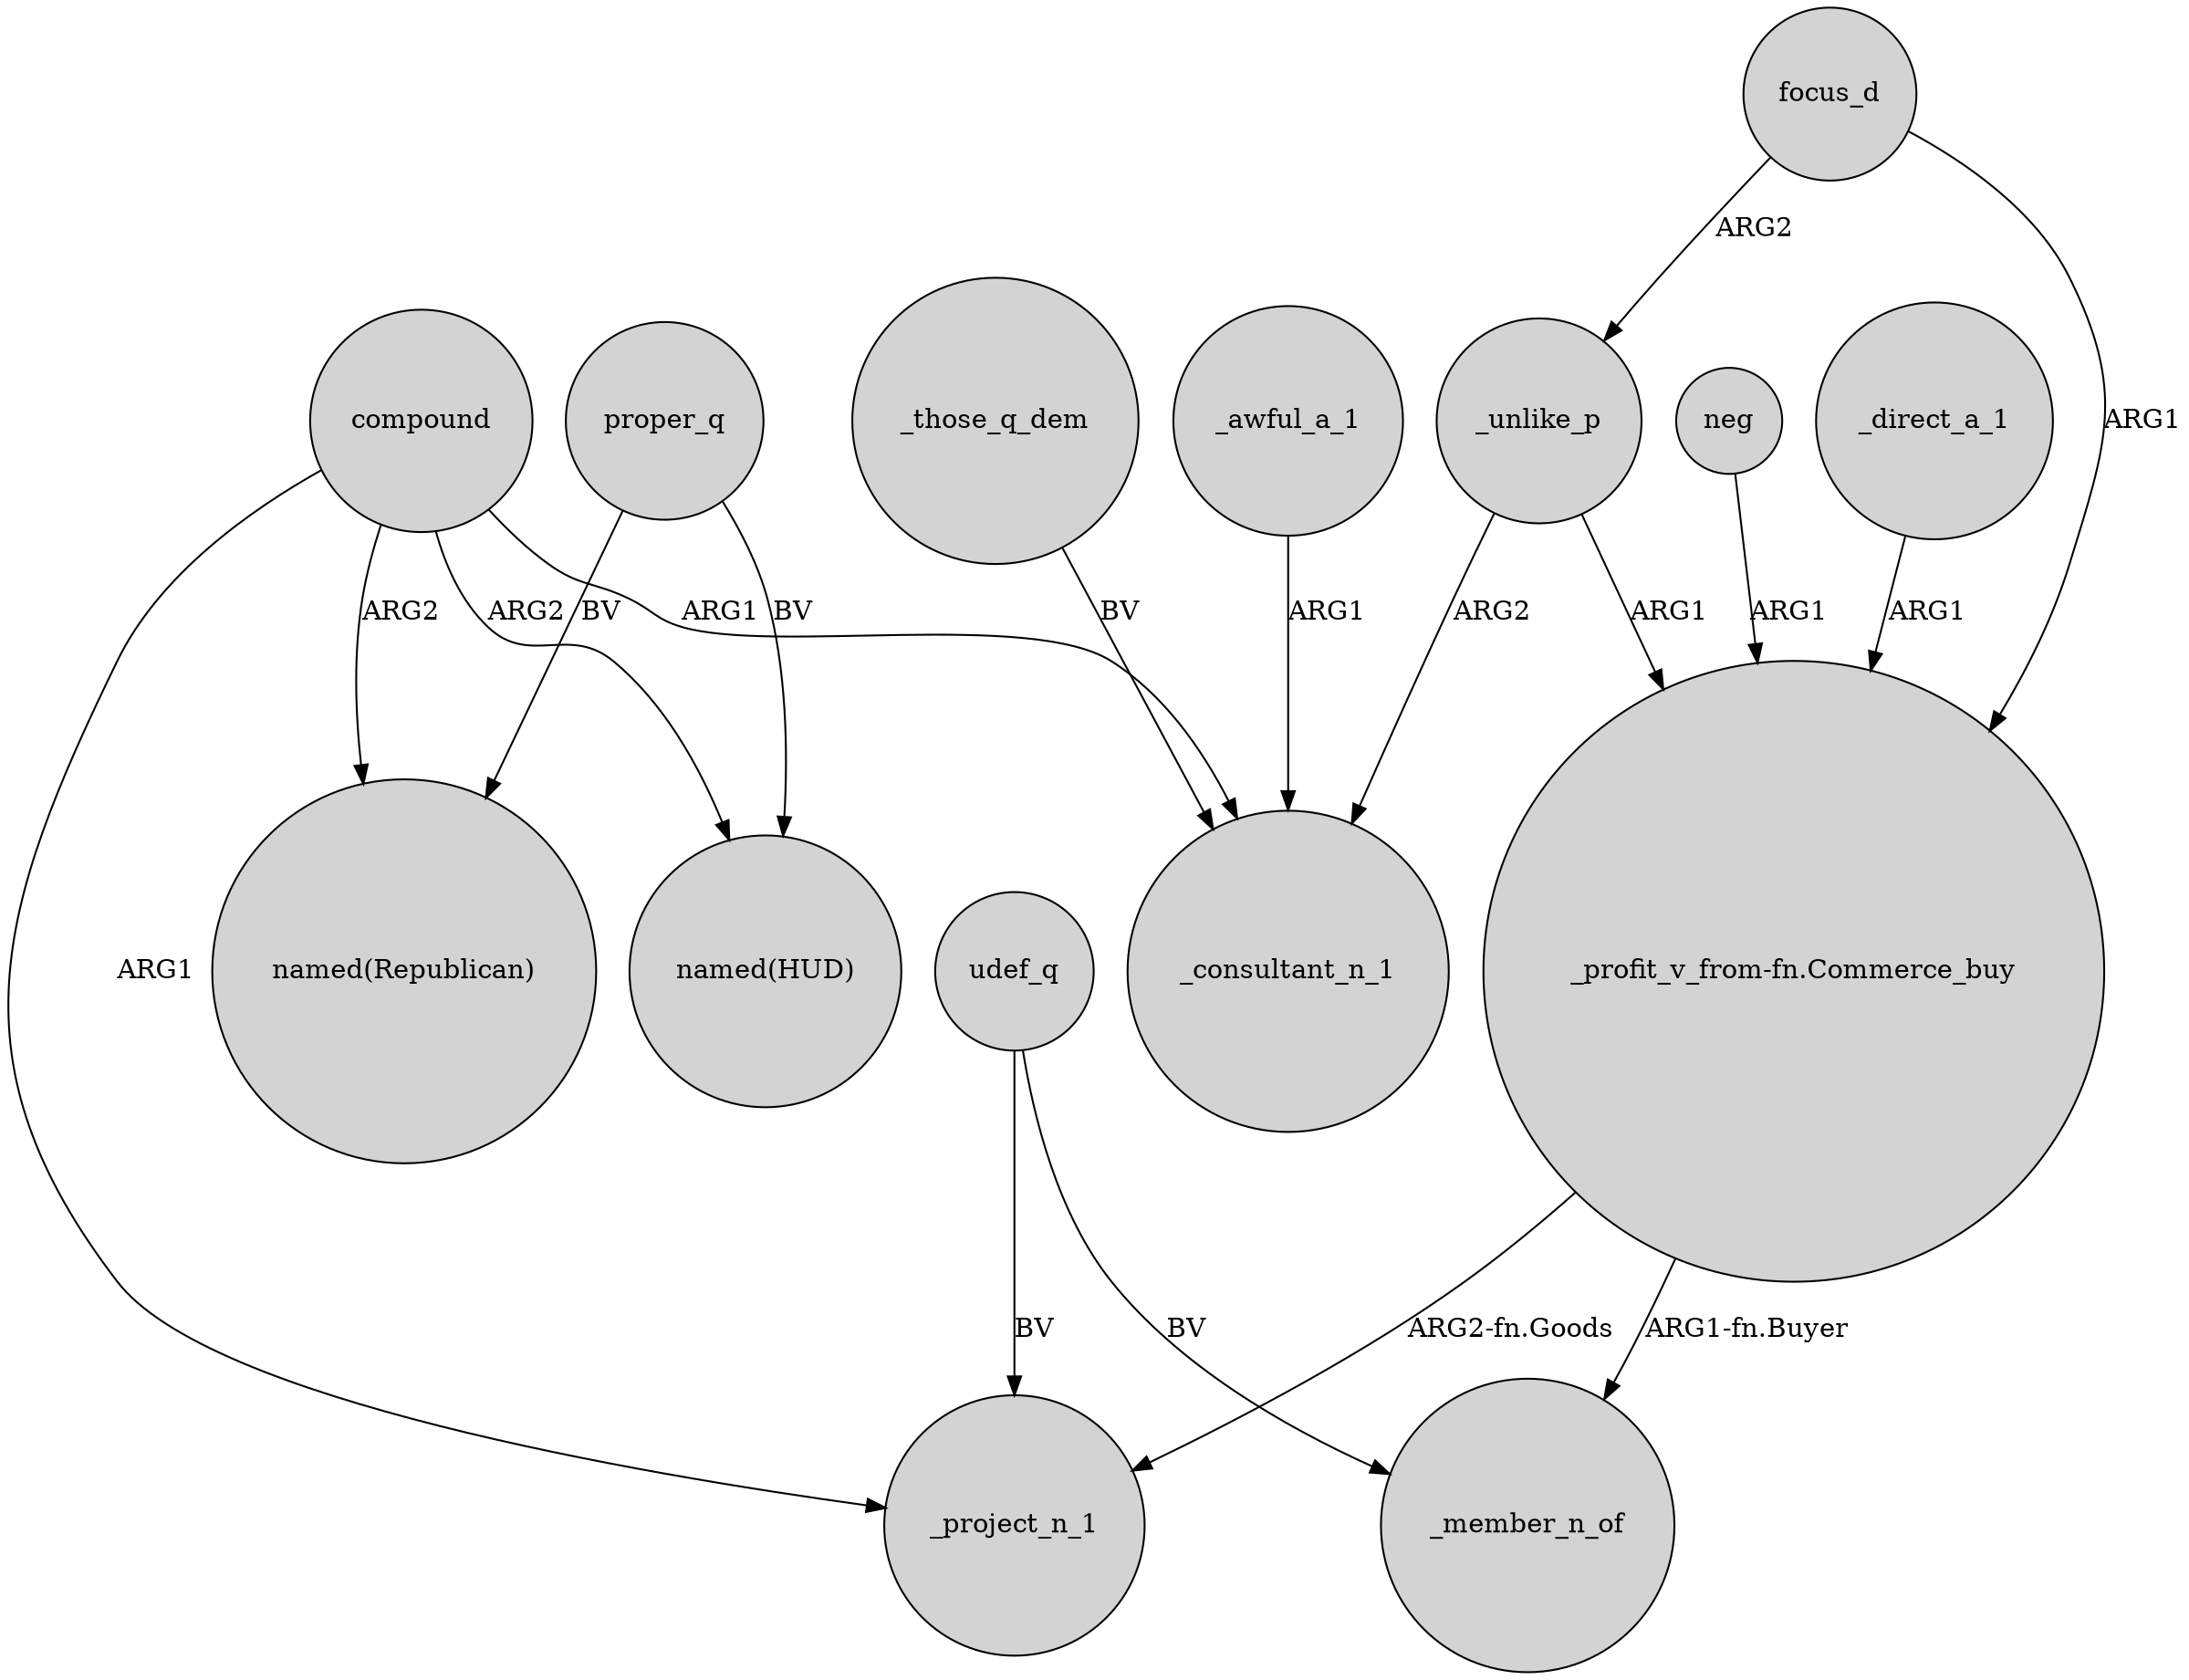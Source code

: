 digraph {
	node [shape=circle style=filled]
	_direct_a_1 -> "_profit_v_from-fn.Commerce_buy" [label=ARG1]
	compound -> "named(Republican)" [label=ARG2]
	udef_q -> _project_n_1 [label=BV]
	compound -> _project_n_1 [label=ARG1]
	"_profit_v_from-fn.Commerce_buy" -> _member_n_of [label="ARG1-fn.Buyer"]
	"_profit_v_from-fn.Commerce_buy" -> _project_n_1 [label="ARG2-fn.Goods"]
	_unlike_p -> "_profit_v_from-fn.Commerce_buy" [label=ARG1]
	proper_q -> "named(HUD)" [label=BV]
	focus_d -> _unlike_p [label=ARG2]
	udef_q -> _member_n_of [label=BV]
	proper_q -> "named(Republican)" [label=BV]
	_awful_a_1 -> _consultant_n_1 [label=ARG1]
	_unlike_p -> _consultant_n_1 [label=ARG2]
	compound -> "named(HUD)" [label=ARG2]
	focus_d -> "_profit_v_from-fn.Commerce_buy" [label=ARG1]
	neg -> "_profit_v_from-fn.Commerce_buy" [label=ARG1]
	_those_q_dem -> _consultant_n_1 [label=BV]
	compound -> _consultant_n_1 [label=ARG1]
}
